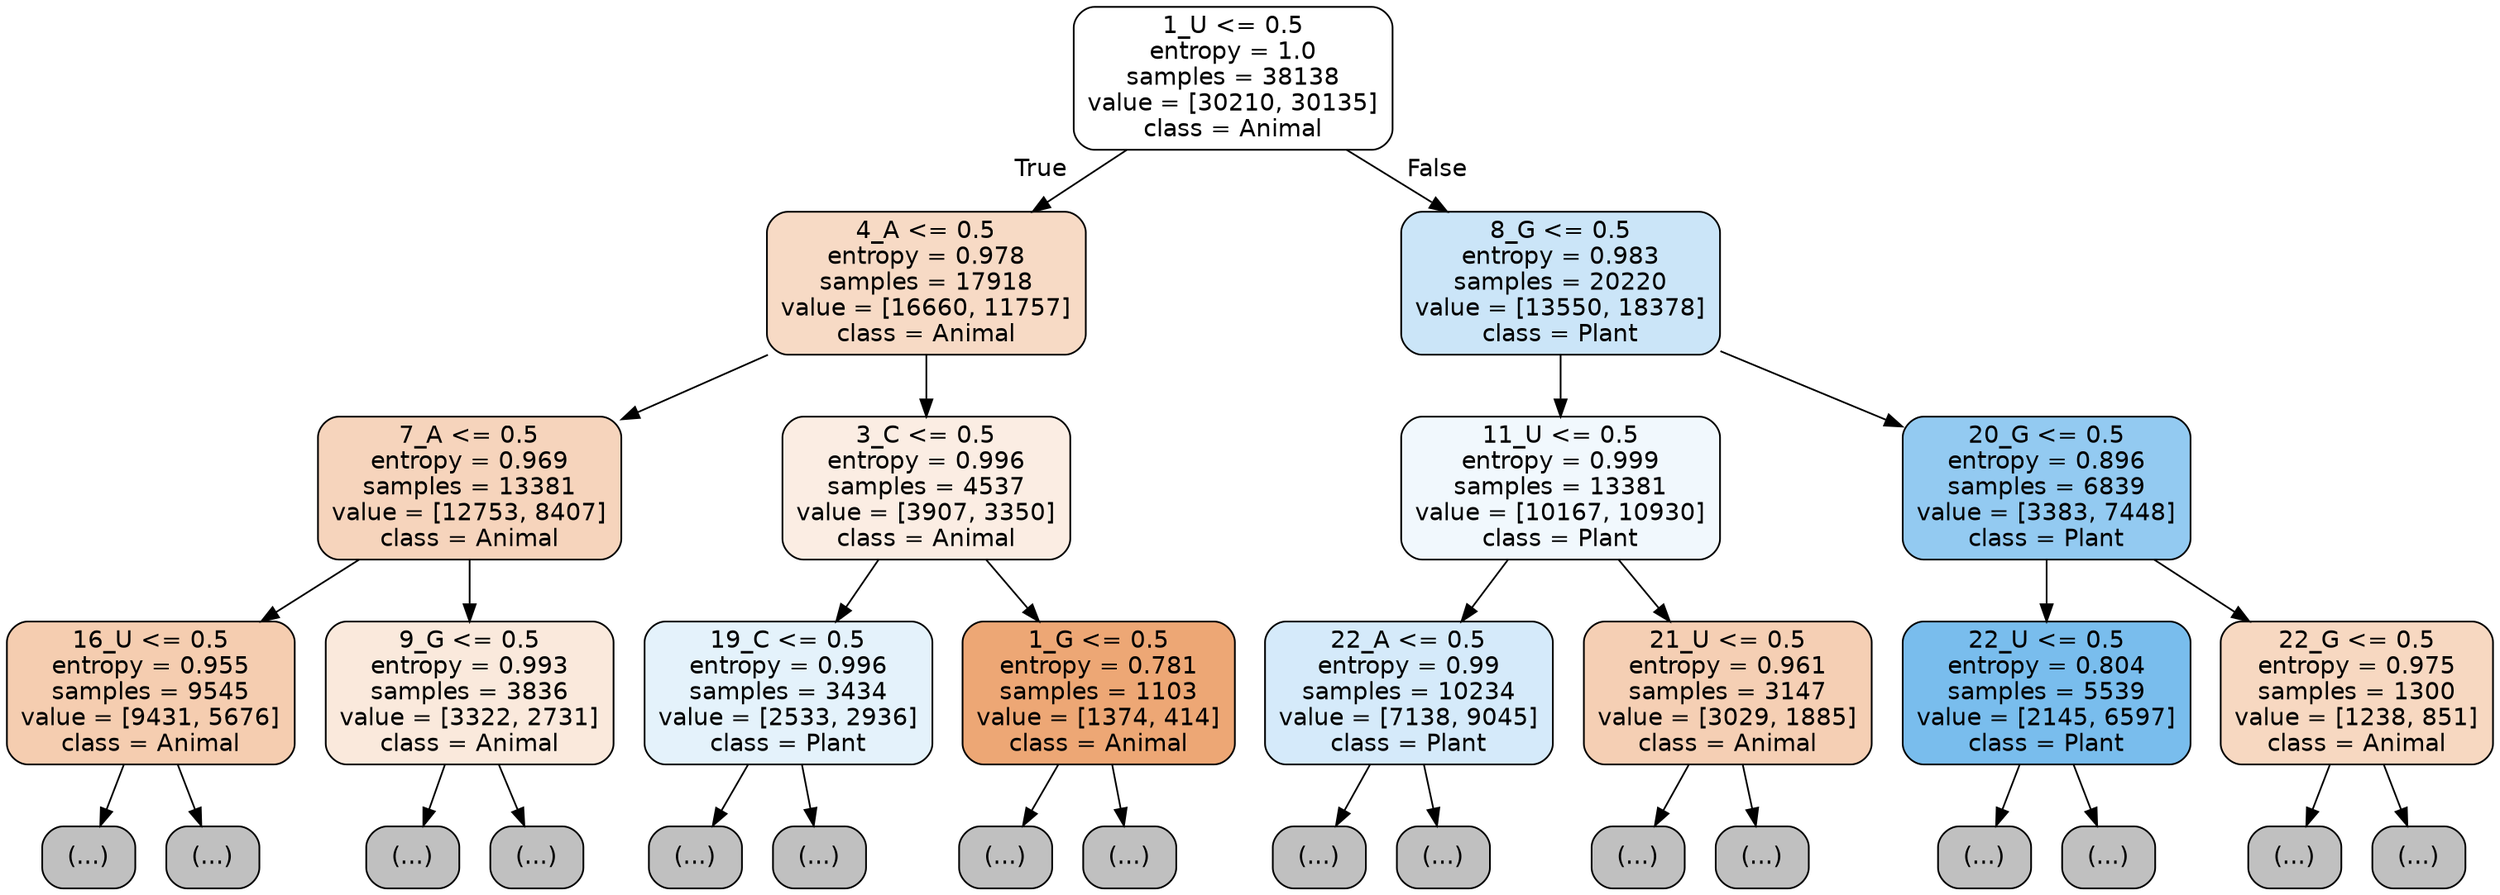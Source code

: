 digraph Tree {
node [shape=box, style="filled, rounded", color="black", fontname="helvetica"] ;
edge [fontname="helvetica"] ;
0 [label="1_U <= 0.5\nentropy = 1.0\nsamples = 38138\nvalue = [30210, 30135]\nclass = Animal", fillcolor="#ffffff"] ;
1 [label="4_A <= 0.5\nentropy = 0.978\nsamples = 17918\nvalue = [16660, 11757]\nclass = Animal", fillcolor="#f7dac5"] ;
0 -> 1 [labeldistance=2.5, labelangle=45, headlabel="True"] ;
2 [label="7_A <= 0.5\nentropy = 0.969\nsamples = 13381\nvalue = [12753, 8407]\nclass = Animal", fillcolor="#f6d4bc"] ;
1 -> 2 ;
3 [label="16_U <= 0.5\nentropy = 0.955\nsamples = 9545\nvalue = [9431, 5676]\nclass = Animal", fillcolor="#f5cdb0"] ;
2 -> 3 ;
4 [label="(...)", fillcolor="#C0C0C0"] ;
3 -> 4 ;
3861 [label="(...)", fillcolor="#C0C0C0"] ;
3 -> 3861 ;
5448 [label="9_G <= 0.5\nentropy = 0.993\nsamples = 3836\nvalue = [3322, 2731]\nclass = Animal", fillcolor="#fae9dc"] ;
2 -> 5448 ;
5449 [label="(...)", fillcolor="#C0C0C0"] ;
5448 -> 5449 ;
6908 [label="(...)", fillcolor="#C0C0C0"] ;
5448 -> 6908 ;
7371 [label="3_C <= 0.5\nentropy = 0.996\nsamples = 4537\nvalue = [3907, 3350]\nclass = Animal", fillcolor="#fbede3"] ;
1 -> 7371 ;
7372 [label="19_C <= 0.5\nentropy = 0.996\nsamples = 3434\nvalue = [2533, 2936]\nclass = Plant", fillcolor="#e4f2fb"] ;
7371 -> 7372 ;
7373 [label="(...)", fillcolor="#C0C0C0"] ;
7372 -> 7373 ;
8642 [label="(...)", fillcolor="#C0C0C0"] ;
7372 -> 8642 ;
8963 [label="1_G <= 0.5\nentropy = 0.781\nsamples = 1103\nvalue = [1374, 414]\nclass = Animal", fillcolor="#eda775"] ;
7371 -> 8963 ;
8964 [label="(...)", fillcolor="#C0C0C0"] ;
8963 -> 8964 ;
9369 [label="(...)", fillcolor="#C0C0C0"] ;
8963 -> 9369 ;
9482 [label="8_G <= 0.5\nentropy = 0.983\nsamples = 20220\nvalue = [13550, 18378]\nclass = Plant", fillcolor="#cbe5f8"] ;
0 -> 9482 [labeldistance=2.5, labelangle=-45, headlabel="False"] ;
9483 [label="11_U <= 0.5\nentropy = 0.999\nsamples = 13381\nvalue = [10167, 10930]\nclass = Plant", fillcolor="#f1f8fd"] ;
9482 -> 9483 ;
9484 [label="22_A <= 0.5\nentropy = 0.99\nsamples = 10234\nvalue = [7138, 9045]\nclass = Plant", fillcolor="#d5eafa"] ;
9483 -> 9484 ;
9485 [label="(...)", fillcolor="#C0C0C0"] ;
9484 -> 9485 ;
12810 [label="(...)", fillcolor="#C0C0C0"] ;
9484 -> 12810 ;
13255 [label="21_U <= 0.5\nentropy = 0.961\nsamples = 3147\nvalue = [3029, 1885]\nclass = Animal", fillcolor="#f5cfb4"] ;
9483 -> 13255 ;
13256 [label="(...)", fillcolor="#C0C0C0"] ;
13255 -> 13256 ;
14443 [label="(...)", fillcolor="#C0C0C0"] ;
13255 -> 14443 ;
14836 [label="20_G <= 0.5\nentropy = 0.896\nsamples = 6839\nvalue = [3383, 7448]\nclass = Plant", fillcolor="#93caf1"] ;
9482 -> 14836 ;
14837 [label="22_U <= 0.5\nentropy = 0.804\nsamples = 5539\nvalue = [2145, 6597]\nclass = Plant", fillcolor="#79bded"] ;
14836 -> 14837 ;
14838 [label="(...)", fillcolor="#C0C0C0"] ;
14837 -> 14838 ;
16103 [label="(...)", fillcolor="#C0C0C0"] ;
14837 -> 16103 ;
16298 [label="22_G <= 0.5\nentropy = 0.975\nsamples = 1300\nvalue = [1238, 851]\nclass = Animal", fillcolor="#f7d8c1"] ;
14836 -> 16298 ;
16299 [label="(...)", fillcolor="#C0C0C0"] ;
16298 -> 16299 ;
16742 [label="(...)", fillcolor="#C0C0C0"] ;
16298 -> 16742 ;
}